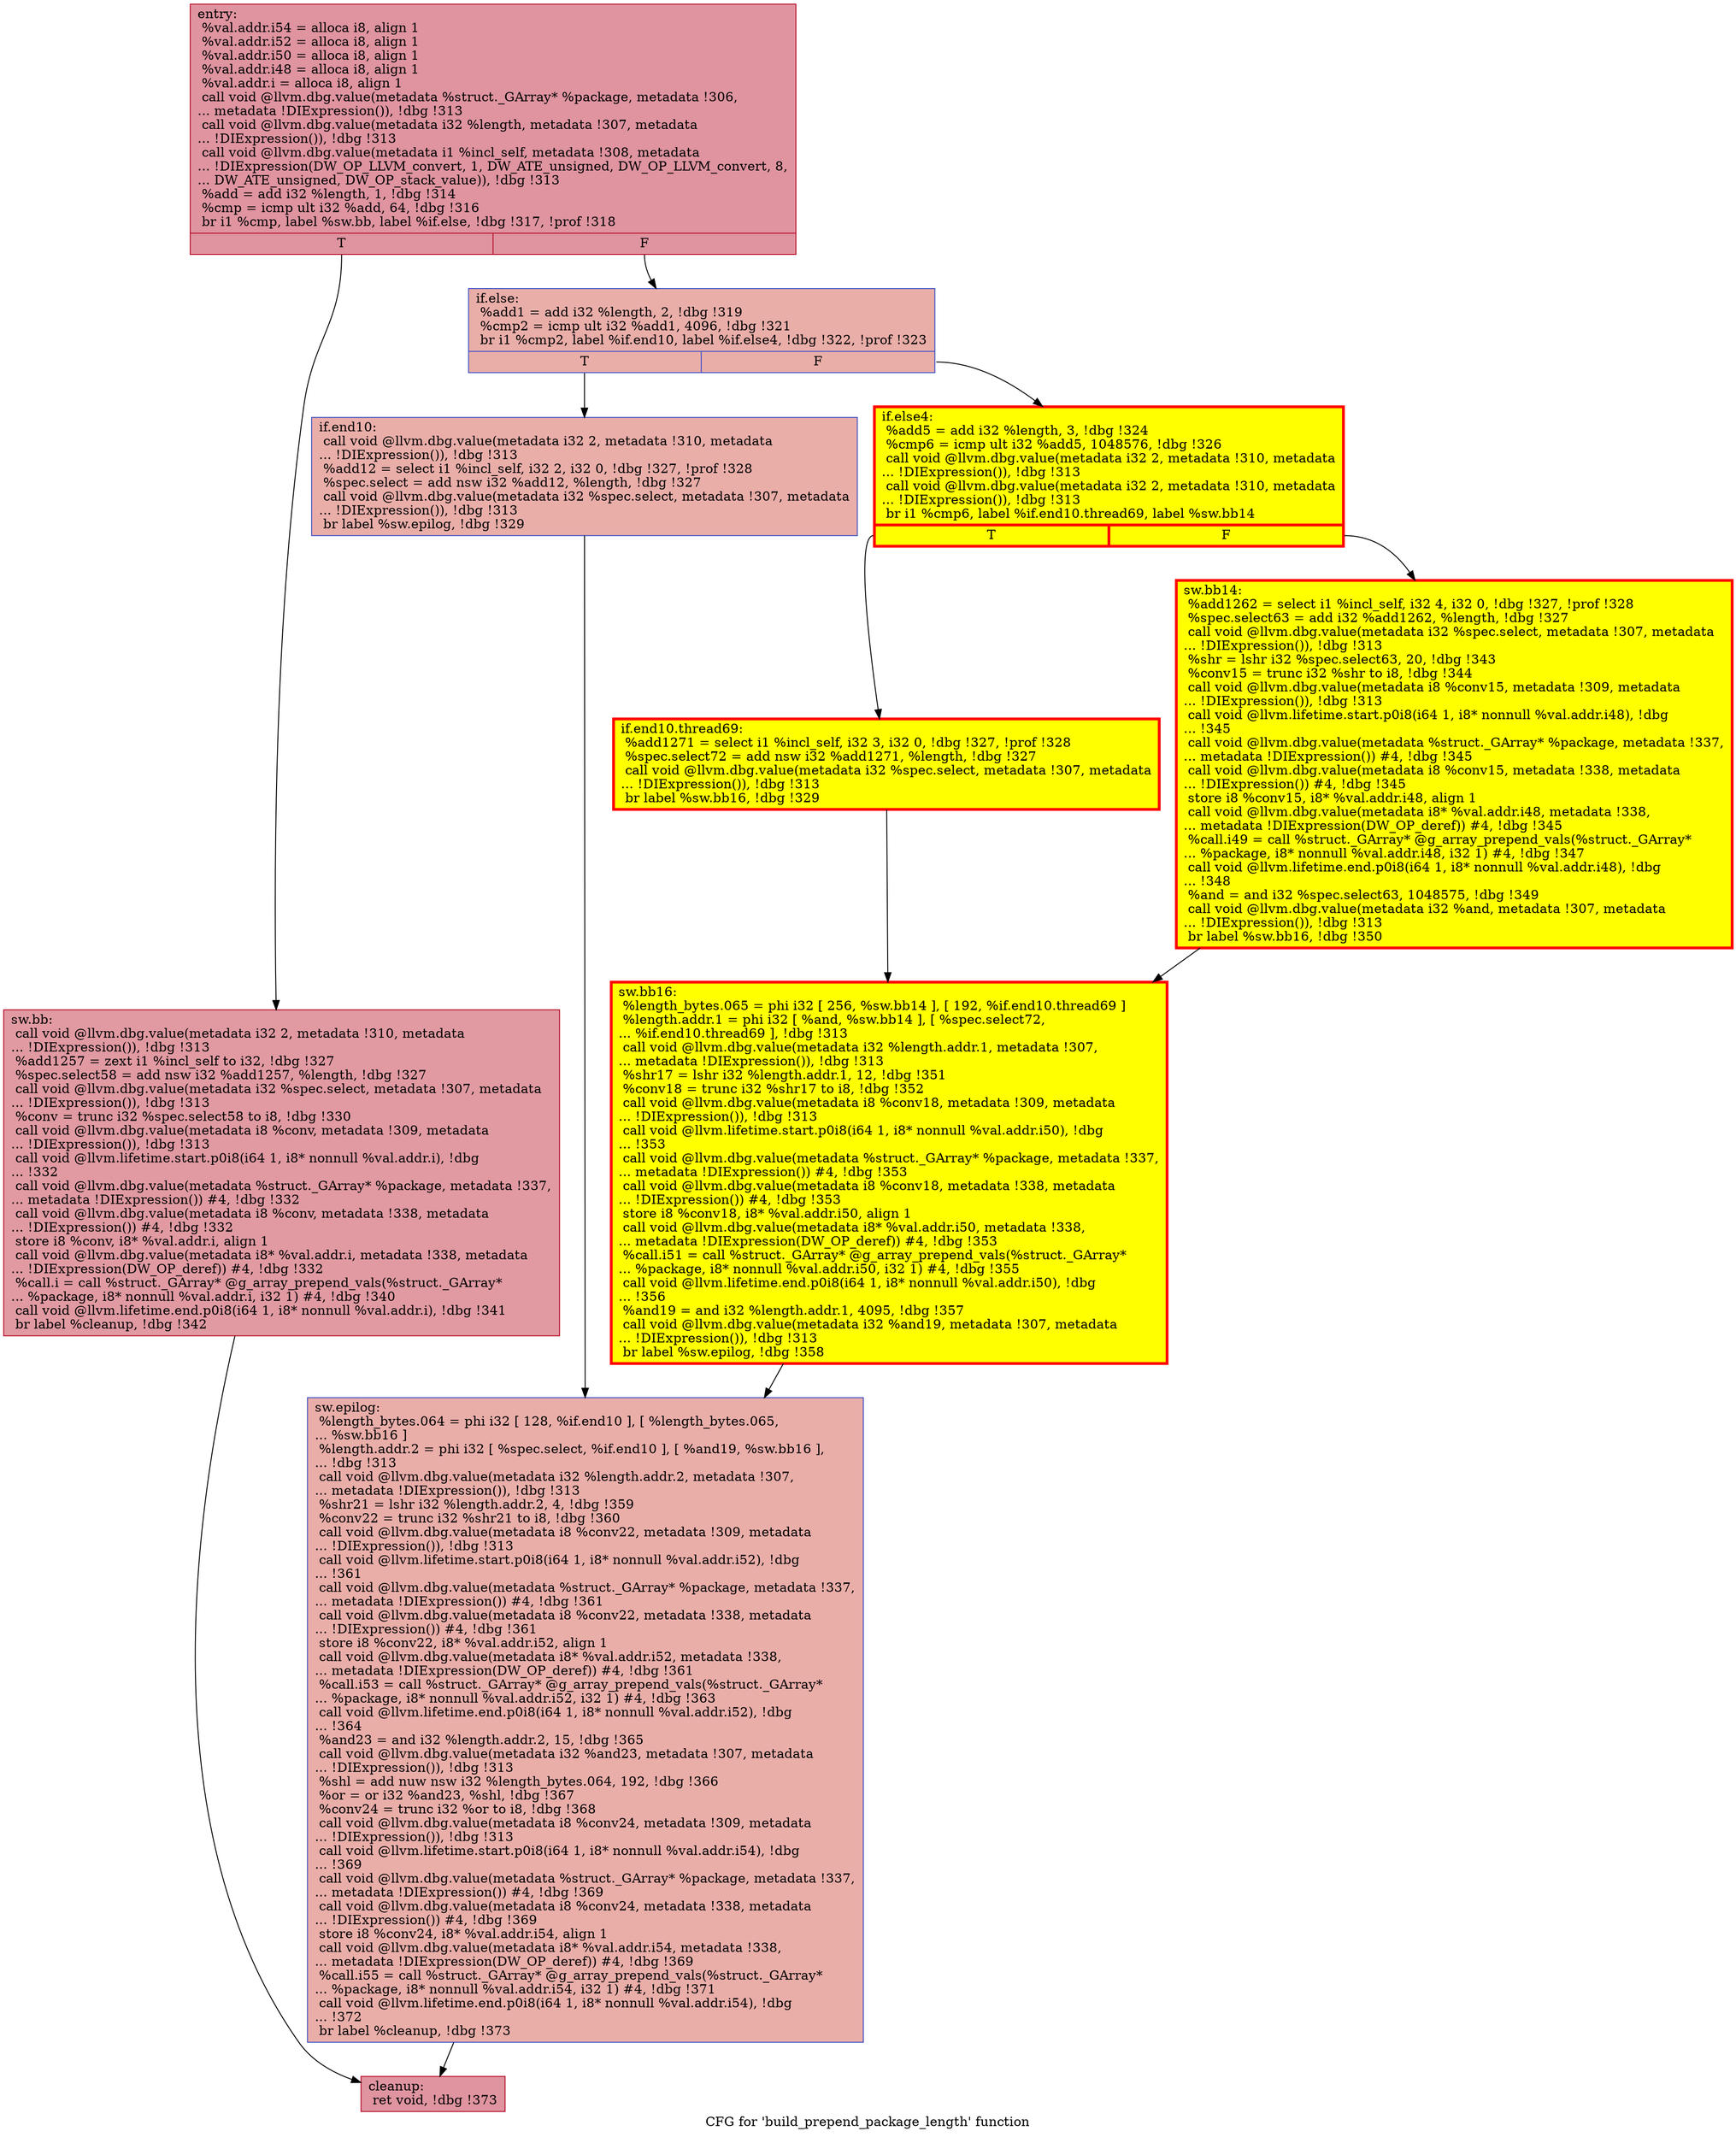 digraph "CFG for 'build_prepend_package_length' function" {
	label="CFG for 'build_prepend_package_length' function";

	Node0x559ed8958360 [shape=record,color="#b70d28ff", style=filled, fillcolor="#b70d2870",label="{entry:\l  %val.addr.i54 = alloca i8, align 1\l  %val.addr.i52 = alloca i8, align 1\l  %val.addr.i50 = alloca i8, align 1\l  %val.addr.i48 = alloca i8, align 1\l  %val.addr.i = alloca i8, align 1\l  call void @llvm.dbg.value(metadata %struct._GArray* %package, metadata !306,\l... metadata !DIExpression()), !dbg !313\l  call void @llvm.dbg.value(metadata i32 %length, metadata !307, metadata\l... !DIExpression()), !dbg !313\l  call void @llvm.dbg.value(metadata i1 %incl_self, metadata !308, metadata\l... !DIExpression(DW_OP_LLVM_convert, 1, DW_ATE_unsigned, DW_OP_LLVM_convert, 8,\l... DW_ATE_unsigned, DW_OP_stack_value)), !dbg !313\l  %add = add i32 %length, 1, !dbg !314\l  %cmp = icmp ult i32 %add, 64, !dbg !316\l  br i1 %cmp, label %sw.bb, label %if.else, !dbg !317, !prof !318\l|{<s0>T|<s1>F}}"];
	Node0x559ed8958360:s0 -> Node0x559ed8f7ae60;
	Node0x559ed8958360:s1 -> Node0x559ed8f77800;
	Node0x559ed8f77800 [shape=record,color="#3d50c3ff", style=filled, fillcolor="#d0473d70",label="{if.else:                                          \l  %add1 = add i32 %length, 2, !dbg !319\l  %cmp2 = icmp ult i32 %add1, 4096, !dbg !321\l  br i1 %cmp2, label %if.end10, label %if.else4, !dbg !322, !prof !323\l|{<s0>T|<s1>F}}"];
	Node0x559ed8f77800:s0 -> Node0x559ed8f777b0;
	Node0x559ed8f77800:s1 -> Node0x559ed8f78b90;
	Node0x559ed8f78b90 [shape=record,penwidth=3.0, style="filled", color="red", fillcolor="yellow",label="{if.else4:                                         \l  %add5 = add i32 %length, 3, !dbg !324\l  %cmp6 = icmp ult i32 %add5, 1048576, !dbg !326\l  call void @llvm.dbg.value(metadata i32 2, metadata !310, metadata\l... !DIExpression()), !dbg !313\l  call void @llvm.dbg.value(metadata i32 2, metadata !310, metadata\l... !DIExpression()), !dbg !313\l  br i1 %cmp6, label %if.end10.thread69, label %sw.bb14\l|{<s0>T|<s1>F}}"];
	Node0x559ed8f78b90:s0 -> Node0x559ed8e84ab0;
	Node0x559ed8f78b90:s1 -> Node0x559ed8f7b660;
	Node0x559ed8e84ab0 [shape=record,penwidth=3.0, style="filled", color="red", fillcolor="yellow",label="{if.end10.thread69:                                \l  %add1271 = select i1 %incl_self, i32 3, i32 0, !dbg !327, !prof !328\l  %spec.select72 = add nsw i32 %add1271, %length, !dbg !327\l  call void @llvm.dbg.value(metadata i32 %spec.select, metadata !307, metadata\l... !DIExpression()), !dbg !313\l  br label %sw.bb16, !dbg !329\l}"];
	Node0x559ed8e84ab0 -> Node0x559ed8f7bf90;
	Node0x559ed8f777b0 [shape=record,color="#3d50c3ff", style=filled, fillcolor="#d0473d70",label="{if.end10:                                         \l  call void @llvm.dbg.value(metadata i32 2, metadata !310, metadata\l... !DIExpression()), !dbg !313\l  %add12 = select i1 %incl_self, i32 2, i32 0, !dbg !327, !prof !328\l  %spec.select = add nsw i32 %add12, %length, !dbg !327\l  call void @llvm.dbg.value(metadata i32 %spec.select, metadata !307, metadata\l... !DIExpression()), !dbg !313\l  br label %sw.epilog, !dbg !329\l}"];
	Node0x559ed8f777b0 -> Node0x559ed8f7a930;
	Node0x559ed8f7ae60 [shape=record,color="#b70d28ff", style=filled, fillcolor="#bb1b2c70",label="{sw.bb:                                            \l  call void @llvm.dbg.value(metadata i32 2, metadata !310, metadata\l... !DIExpression()), !dbg !313\l  %add1257 = zext i1 %incl_self to i32, !dbg !327\l  %spec.select58 = add nsw i32 %add1257, %length, !dbg !327\l  call void @llvm.dbg.value(metadata i32 %spec.select, metadata !307, metadata\l... !DIExpression()), !dbg !313\l  %conv = trunc i32 %spec.select58 to i8, !dbg !330\l  call void @llvm.dbg.value(metadata i8 %conv, metadata !309, metadata\l... !DIExpression()), !dbg !313\l  call void @llvm.lifetime.start.p0i8(i64 1, i8* nonnull %val.addr.i), !dbg\l... !332\l  call void @llvm.dbg.value(metadata %struct._GArray* %package, metadata !337,\l... metadata !DIExpression()) #4, !dbg !332\l  call void @llvm.dbg.value(metadata i8 %conv, metadata !338, metadata\l... !DIExpression()) #4, !dbg !332\l  store i8 %conv, i8* %val.addr.i, align 1\l  call void @llvm.dbg.value(metadata i8* %val.addr.i, metadata !338, metadata\l... !DIExpression(DW_OP_deref)) #4, !dbg !332\l  %call.i = call %struct._GArray* @g_array_prepend_vals(%struct._GArray*\l... %package, i8* nonnull %val.addr.i, i32 1) #4, !dbg !340\l  call void @llvm.lifetime.end.p0i8(i64 1, i8* nonnull %val.addr.i), !dbg !341\l  br label %cleanup, !dbg !342\l}"];
	Node0x559ed8f7ae60 -> Node0x559ed8f7b4b0;
	Node0x559ed8f7b660 [shape=record,penwidth=3.0, style="filled", color="red", fillcolor="yellow",label="{sw.bb14:                                          \l  %add1262 = select i1 %incl_self, i32 4, i32 0, !dbg !327, !prof !328\l  %spec.select63 = add i32 %add1262, %length, !dbg !327\l  call void @llvm.dbg.value(metadata i32 %spec.select, metadata !307, metadata\l... !DIExpression()), !dbg !313\l  %shr = lshr i32 %spec.select63, 20, !dbg !343\l  %conv15 = trunc i32 %shr to i8, !dbg !344\l  call void @llvm.dbg.value(metadata i8 %conv15, metadata !309, metadata\l... !DIExpression()), !dbg !313\l  call void @llvm.lifetime.start.p0i8(i64 1, i8* nonnull %val.addr.i48), !dbg\l... !345\l  call void @llvm.dbg.value(metadata %struct._GArray* %package, metadata !337,\l... metadata !DIExpression()) #4, !dbg !345\l  call void @llvm.dbg.value(metadata i8 %conv15, metadata !338, metadata\l... !DIExpression()) #4, !dbg !345\l  store i8 %conv15, i8* %val.addr.i48, align 1\l  call void @llvm.dbg.value(metadata i8* %val.addr.i48, metadata !338,\l... metadata !DIExpression(DW_OP_deref)) #4, !dbg !345\l  %call.i49 = call %struct._GArray* @g_array_prepend_vals(%struct._GArray*\l... %package, i8* nonnull %val.addr.i48, i32 1) #4, !dbg !347\l  call void @llvm.lifetime.end.p0i8(i64 1, i8* nonnull %val.addr.i48), !dbg\l... !348\l  %and = and i32 %spec.select63, 1048575, !dbg !349\l  call void @llvm.dbg.value(metadata i32 %and, metadata !307, metadata\l... !DIExpression()), !dbg !313\l  br label %sw.bb16, !dbg !350\l}"];
	Node0x559ed8f7b660 -> Node0x559ed8f7bf90;
	Node0x559ed8f7bf90 [shape=record,penwidth=3.0, style="filled", color="red", fillcolor="yellow",label="{sw.bb16:                                          \l  %length_bytes.065 = phi i32 [ 256, %sw.bb14 ], [ 192, %if.end10.thread69 ]\l  %length.addr.1 = phi i32 [ %and, %sw.bb14 ], [ %spec.select72,\l... %if.end10.thread69 ], !dbg !313\l  call void @llvm.dbg.value(metadata i32 %length.addr.1, metadata !307,\l... metadata !DIExpression()), !dbg !313\l  %shr17 = lshr i32 %length.addr.1, 12, !dbg !351\l  %conv18 = trunc i32 %shr17 to i8, !dbg !352\l  call void @llvm.dbg.value(metadata i8 %conv18, metadata !309, metadata\l... !DIExpression()), !dbg !313\l  call void @llvm.lifetime.start.p0i8(i64 1, i8* nonnull %val.addr.i50), !dbg\l... !353\l  call void @llvm.dbg.value(metadata %struct._GArray* %package, metadata !337,\l... metadata !DIExpression()) #4, !dbg !353\l  call void @llvm.dbg.value(metadata i8 %conv18, metadata !338, metadata\l... !DIExpression()) #4, !dbg !353\l  store i8 %conv18, i8* %val.addr.i50, align 1\l  call void @llvm.dbg.value(metadata i8* %val.addr.i50, metadata !338,\l... metadata !DIExpression(DW_OP_deref)) #4, !dbg !353\l  %call.i51 = call %struct._GArray* @g_array_prepend_vals(%struct._GArray*\l... %package, i8* nonnull %val.addr.i50, i32 1) #4, !dbg !355\l  call void @llvm.lifetime.end.p0i8(i64 1, i8* nonnull %val.addr.i50), !dbg\l... !356\l  %and19 = and i32 %length.addr.1, 4095, !dbg !357\l  call void @llvm.dbg.value(metadata i32 %and19, metadata !307, metadata\l... !DIExpression()), !dbg !313\l  br label %sw.epilog, !dbg !358\l}"];
	Node0x559ed8f7bf90 -> Node0x559ed8f7a930;
	Node0x559ed8f7a930 [shape=record,color="#3d50c3ff", style=filled, fillcolor="#d0473d70",label="{sw.epilog:                                        \l  %length_bytes.064 = phi i32 [ 128, %if.end10 ], [ %length_bytes.065,\l... %sw.bb16 ]\l  %length.addr.2 = phi i32 [ %spec.select, %if.end10 ], [ %and19, %sw.bb16 ],\l... !dbg !313\l  call void @llvm.dbg.value(metadata i32 %length.addr.2, metadata !307,\l... metadata !DIExpression()), !dbg !313\l  %shr21 = lshr i32 %length.addr.2, 4, !dbg !359\l  %conv22 = trunc i32 %shr21 to i8, !dbg !360\l  call void @llvm.dbg.value(metadata i8 %conv22, metadata !309, metadata\l... !DIExpression()), !dbg !313\l  call void @llvm.lifetime.start.p0i8(i64 1, i8* nonnull %val.addr.i52), !dbg\l... !361\l  call void @llvm.dbg.value(metadata %struct._GArray* %package, metadata !337,\l... metadata !DIExpression()) #4, !dbg !361\l  call void @llvm.dbg.value(metadata i8 %conv22, metadata !338, metadata\l... !DIExpression()) #4, !dbg !361\l  store i8 %conv22, i8* %val.addr.i52, align 1\l  call void @llvm.dbg.value(metadata i8* %val.addr.i52, metadata !338,\l... metadata !DIExpression(DW_OP_deref)) #4, !dbg !361\l  %call.i53 = call %struct._GArray* @g_array_prepend_vals(%struct._GArray*\l... %package, i8* nonnull %val.addr.i52, i32 1) #4, !dbg !363\l  call void @llvm.lifetime.end.p0i8(i64 1, i8* nonnull %val.addr.i52), !dbg\l... !364\l  %and23 = and i32 %length.addr.2, 15, !dbg !365\l  call void @llvm.dbg.value(metadata i32 %and23, metadata !307, metadata\l... !DIExpression()), !dbg !313\l  %shl = add nuw nsw i32 %length_bytes.064, 192, !dbg !366\l  %or = or i32 %and23, %shl, !dbg !367\l  %conv24 = trunc i32 %or to i8, !dbg !368\l  call void @llvm.dbg.value(metadata i8 %conv24, metadata !309, metadata\l... !DIExpression()), !dbg !313\l  call void @llvm.lifetime.start.p0i8(i64 1, i8* nonnull %val.addr.i54), !dbg\l... !369\l  call void @llvm.dbg.value(metadata %struct._GArray* %package, metadata !337,\l... metadata !DIExpression()) #4, !dbg !369\l  call void @llvm.dbg.value(metadata i8 %conv24, metadata !338, metadata\l... !DIExpression()) #4, !dbg !369\l  store i8 %conv24, i8* %val.addr.i54, align 1\l  call void @llvm.dbg.value(metadata i8* %val.addr.i54, metadata !338,\l... metadata !DIExpression(DW_OP_deref)) #4, !dbg !369\l  %call.i55 = call %struct._GArray* @g_array_prepend_vals(%struct._GArray*\l... %package, i8* nonnull %val.addr.i54, i32 1) #4, !dbg !371\l  call void @llvm.lifetime.end.p0i8(i64 1, i8* nonnull %val.addr.i54), !dbg\l... !372\l  br label %cleanup, !dbg !373\l}"];
	Node0x559ed8f7a930 -> Node0x559ed8f7b4b0;
	Node0x559ed8f7b4b0 [shape=record,color="#b70d28ff", style=filled, fillcolor="#b70d2870",label="{cleanup:                                          \l  ret void, !dbg !373\l}"];
}
